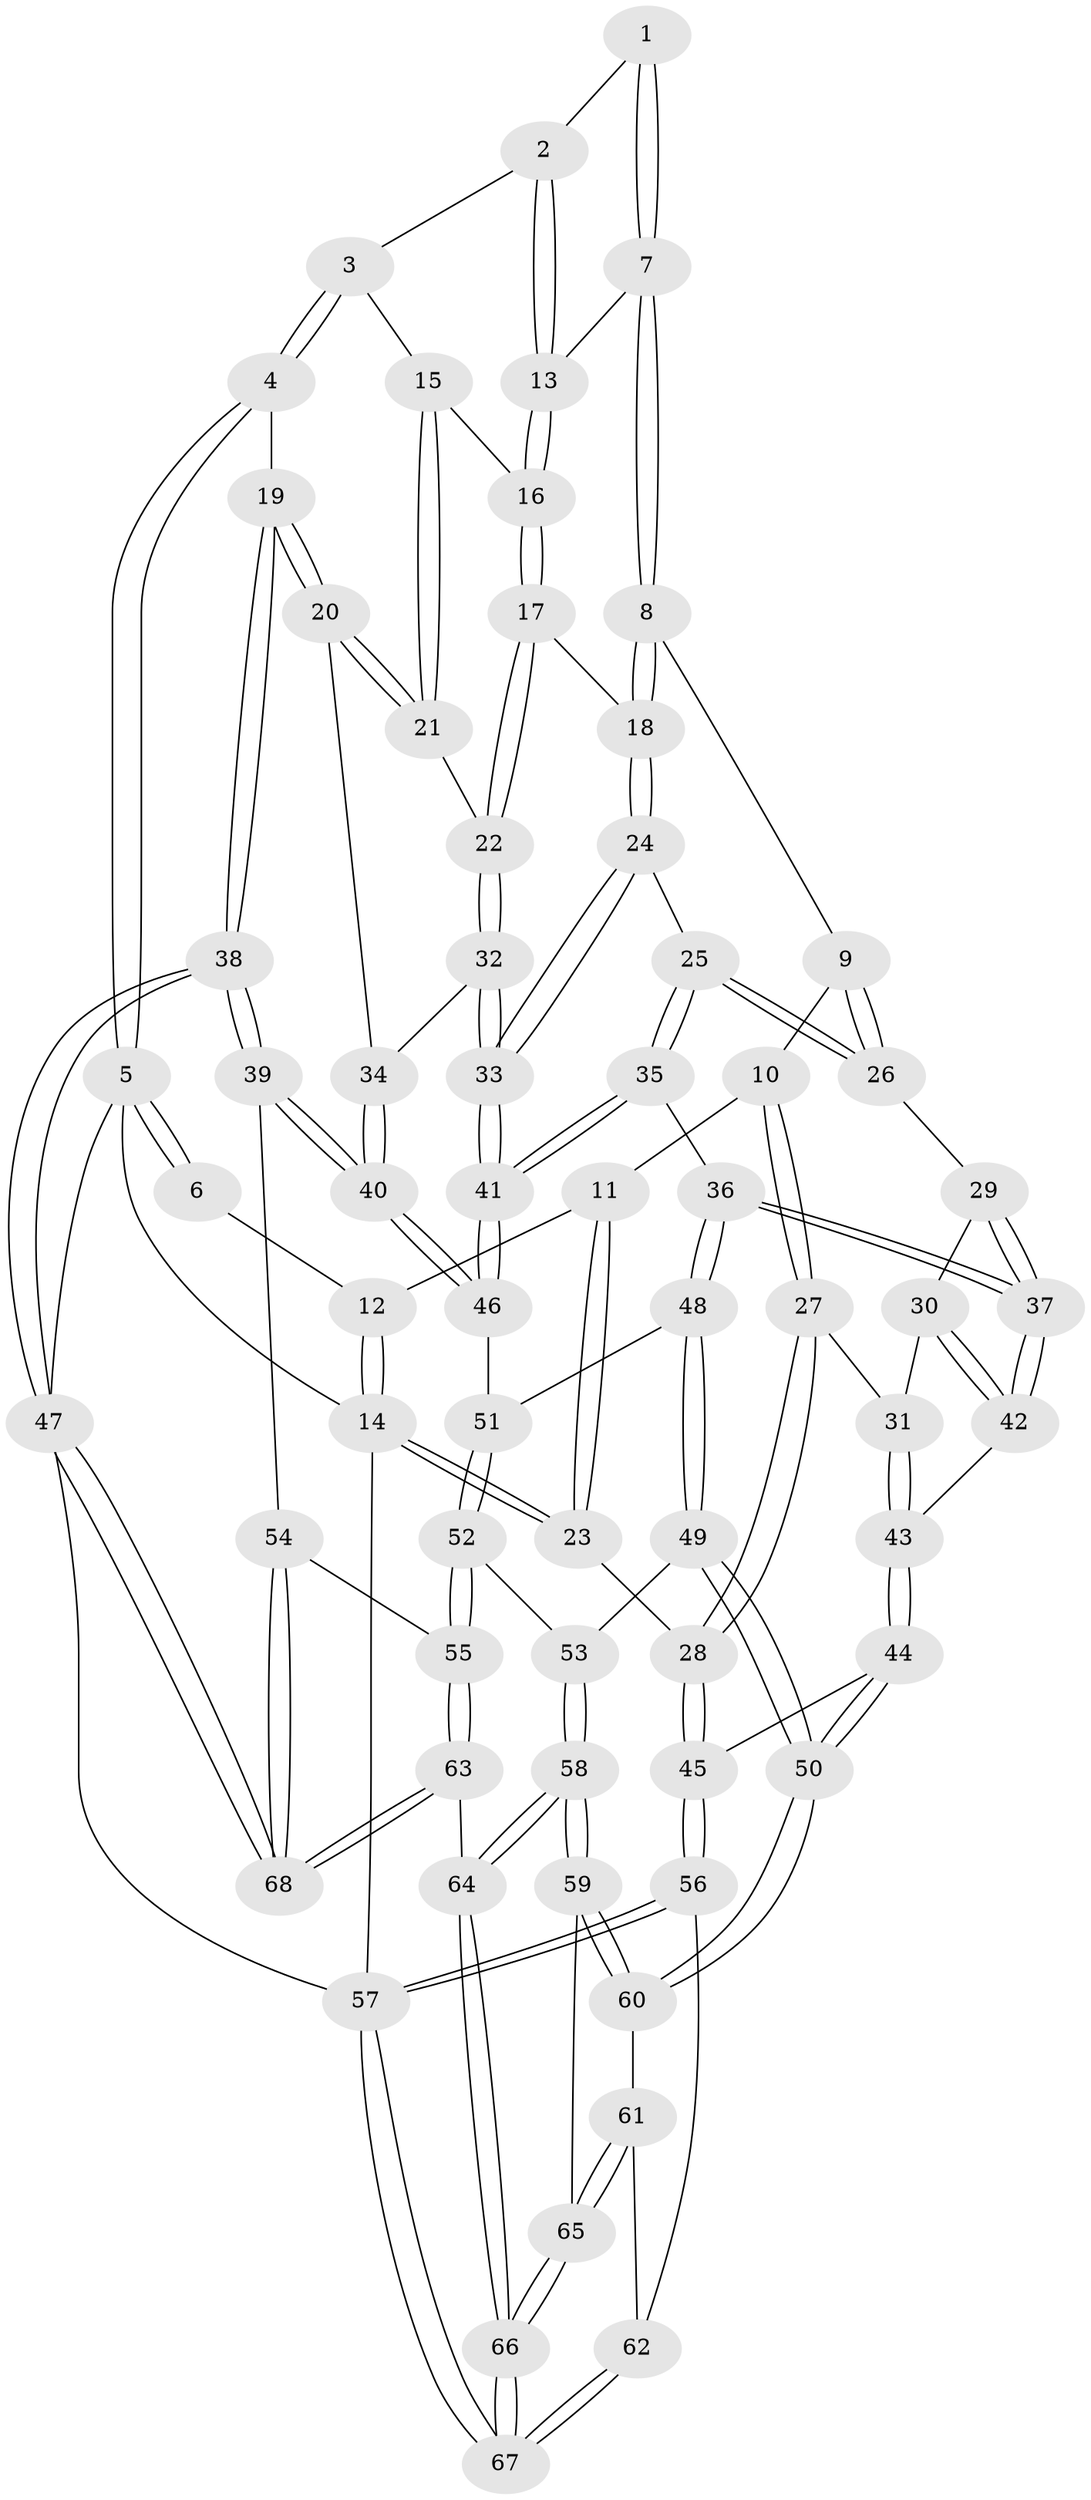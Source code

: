 // Generated by graph-tools (version 1.1) at 2025/17/03/09/25 04:17:04]
// undirected, 68 vertices, 167 edges
graph export_dot {
graph [start="1"]
  node [color=gray90,style=filled];
  1 [pos="+0.6266917799156811+0"];
  2 [pos="+0.8713138018262228+0.07127137578524544"];
  3 [pos="+1+0.04066916921923555"];
  4 [pos="+1+0"];
  5 [pos="+1+0"];
  6 [pos="+0.6120973610344514+0"];
  7 [pos="+0.6547227170055107+0.04632715646682803"];
  8 [pos="+0.5854696817514634+0.16083193266311296"];
  9 [pos="+0.4324821643138094+0.20362205237468803"];
  10 [pos="+0.2991075226417895+0.13511080099828882"];
  11 [pos="+0.2879608506395259+0.08556248027633664"];
  12 [pos="+0.32940995023451974+0"];
  13 [pos="+0.7474586416702764+0.12429376637429598"];
  14 [pos="+0+0"];
  15 [pos="+0.8544252139530804+0.18358313158065628"];
  16 [pos="+0.7731212136658525+0.1927591440658354"];
  17 [pos="+0.7621852411317104+0.2582050744329434"];
  18 [pos="+0.6354005654515769+0.2762748601505562"];
  19 [pos="+1+0.23140419742549492"];
  20 [pos="+0.9877194745619872+0.29431392106897075"];
  21 [pos="+0.9616459074329529+0.2877918722196342"];
  22 [pos="+0.7827437486818462+0.2901271371336778"];
  23 [pos="+0+0.15154602056989205"];
  24 [pos="+0.6009761633034677+0.33679089943158425"];
  25 [pos="+0.5679961551758195+0.3496197867311772"];
  26 [pos="+0.4800763851194751+0.310906787427228"];
  27 [pos="+0.21451441133524302+0.3200307469961467"];
  28 [pos="+0+0.444202724700684"];
  29 [pos="+0.4328279020914701+0.37150619926303746"];
  30 [pos="+0.2845646942334347+0.36417513115521205"];
  31 [pos="+0.24154618963749563+0.345109545389236"];
  32 [pos="+0.7754547893101873+0.4171002077179136"];
  33 [pos="+0.7532676222245519+0.4620884304701098"];
  34 [pos="+0.9254904098765274+0.3746153384570895"];
  35 [pos="+0.5389410364653755+0.4825902623248386"];
  36 [pos="+0.4708629841561009+0.5320699634246481"];
  37 [pos="+0.44582596485198084+0.49276204360517867"];
  38 [pos="+1+0.6994560214262944"];
  39 [pos="+0.9884024336758942+0.6813183659765627"];
  40 [pos="+0.9343293363018755+0.6393169665648754"];
  41 [pos="+0.753168773901972+0.5163885025985336"];
  42 [pos="+0.37007220412056246+0.4540009569876461"];
  43 [pos="+0.29053987609199805+0.5154870594454193"];
  44 [pos="+0.29465245738615603+0.6447942650910542"];
  45 [pos="+0+0.5126683957065155"];
  46 [pos="+0.7707775429666819+0.5564668455817219"];
  47 [pos="+1+1"];
  48 [pos="+0.4605934817279785+0.5719268686349931"];
  49 [pos="+0.4515401236702285+0.5873858509564188"];
  50 [pos="+0.31785178715373813+0.6647157224010902"];
  51 [pos="+0.7017297963721392+0.6135903046570124"];
  52 [pos="+0.6357789123392653+0.7228307145700068"];
  53 [pos="+0.5375408836149507+0.6833153101611527"];
  54 [pos="+0.892724752397585+0.7681963790078398"];
  55 [pos="+0.6421498629621059+0.7654812753576004"];
  56 [pos="+0+0.6419055277878328"];
  57 [pos="+0+1"];
  58 [pos="+0.4405482704929668+0.8847568403700364"];
  59 [pos="+0.3821818542496108+0.8123921727059057"];
  60 [pos="+0.31761998713902384+0.6738060978264873"];
  61 [pos="+0.18838141934199856+0.7878663876872187"];
  62 [pos="+0.15053653850505805+0.7891224551674829"];
  63 [pos="+0.5611142716732787+1"];
  64 [pos="+0.5328813310526528+1"];
  65 [pos="+0.21416812268457644+0.8846195845376728"];
  66 [pos="+0.10500473763381066+1"];
  67 [pos="+0+1"];
  68 [pos="+0.680909075854591+1"];
  1 -- 2;
  1 -- 7;
  1 -- 7;
  2 -- 3;
  2 -- 13;
  2 -- 13;
  3 -- 4;
  3 -- 4;
  3 -- 15;
  4 -- 5;
  4 -- 5;
  4 -- 19;
  5 -- 6;
  5 -- 6;
  5 -- 14;
  5 -- 47;
  6 -- 12;
  7 -- 8;
  7 -- 8;
  7 -- 13;
  8 -- 9;
  8 -- 18;
  8 -- 18;
  9 -- 10;
  9 -- 26;
  9 -- 26;
  10 -- 11;
  10 -- 27;
  10 -- 27;
  11 -- 12;
  11 -- 23;
  11 -- 23;
  12 -- 14;
  12 -- 14;
  13 -- 16;
  13 -- 16;
  14 -- 23;
  14 -- 23;
  14 -- 57;
  15 -- 16;
  15 -- 21;
  15 -- 21;
  16 -- 17;
  16 -- 17;
  17 -- 18;
  17 -- 22;
  17 -- 22;
  18 -- 24;
  18 -- 24;
  19 -- 20;
  19 -- 20;
  19 -- 38;
  19 -- 38;
  20 -- 21;
  20 -- 21;
  20 -- 34;
  21 -- 22;
  22 -- 32;
  22 -- 32;
  23 -- 28;
  24 -- 25;
  24 -- 33;
  24 -- 33;
  25 -- 26;
  25 -- 26;
  25 -- 35;
  25 -- 35;
  26 -- 29;
  27 -- 28;
  27 -- 28;
  27 -- 31;
  28 -- 45;
  28 -- 45;
  29 -- 30;
  29 -- 37;
  29 -- 37;
  30 -- 31;
  30 -- 42;
  30 -- 42;
  31 -- 43;
  31 -- 43;
  32 -- 33;
  32 -- 33;
  32 -- 34;
  33 -- 41;
  33 -- 41;
  34 -- 40;
  34 -- 40;
  35 -- 36;
  35 -- 41;
  35 -- 41;
  36 -- 37;
  36 -- 37;
  36 -- 48;
  36 -- 48;
  37 -- 42;
  37 -- 42;
  38 -- 39;
  38 -- 39;
  38 -- 47;
  38 -- 47;
  39 -- 40;
  39 -- 40;
  39 -- 54;
  40 -- 46;
  40 -- 46;
  41 -- 46;
  41 -- 46;
  42 -- 43;
  43 -- 44;
  43 -- 44;
  44 -- 45;
  44 -- 50;
  44 -- 50;
  45 -- 56;
  45 -- 56;
  46 -- 51;
  47 -- 68;
  47 -- 68;
  47 -- 57;
  48 -- 49;
  48 -- 49;
  48 -- 51;
  49 -- 50;
  49 -- 50;
  49 -- 53;
  50 -- 60;
  50 -- 60;
  51 -- 52;
  51 -- 52;
  52 -- 53;
  52 -- 55;
  52 -- 55;
  53 -- 58;
  53 -- 58;
  54 -- 55;
  54 -- 68;
  54 -- 68;
  55 -- 63;
  55 -- 63;
  56 -- 57;
  56 -- 57;
  56 -- 62;
  57 -- 67;
  57 -- 67;
  58 -- 59;
  58 -- 59;
  58 -- 64;
  58 -- 64;
  59 -- 60;
  59 -- 60;
  59 -- 65;
  60 -- 61;
  61 -- 62;
  61 -- 65;
  61 -- 65;
  62 -- 67;
  62 -- 67;
  63 -- 64;
  63 -- 68;
  63 -- 68;
  64 -- 66;
  64 -- 66;
  65 -- 66;
  65 -- 66;
  66 -- 67;
  66 -- 67;
}
